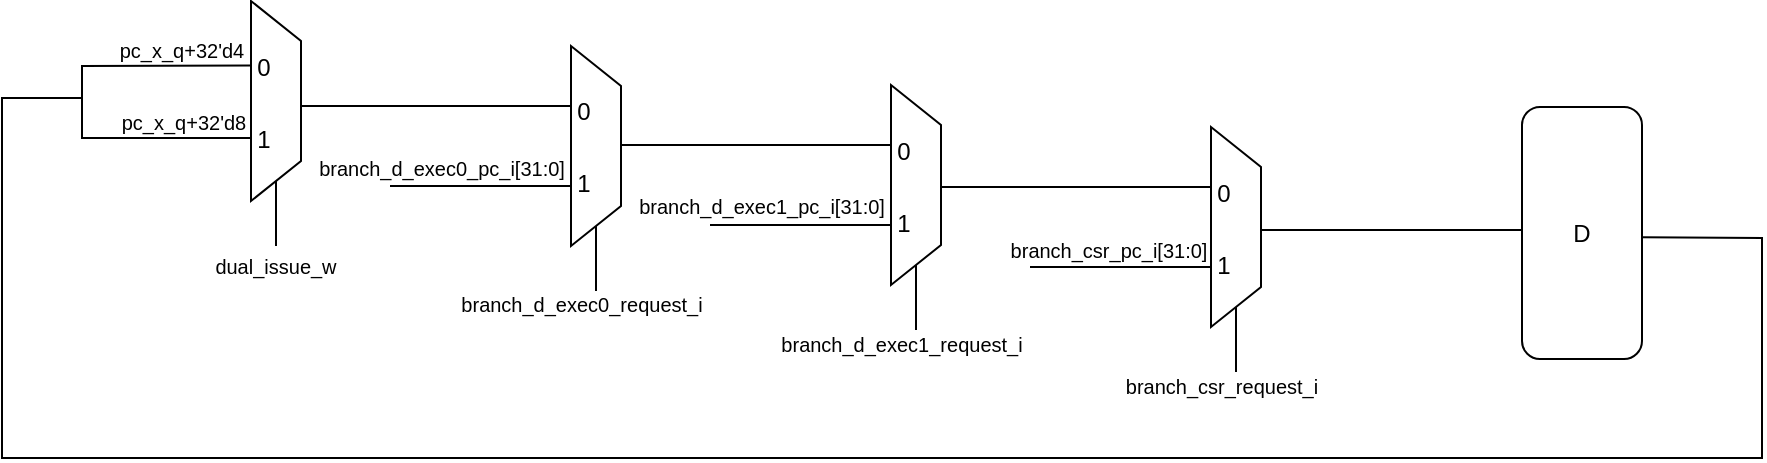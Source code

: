 <mxfile version="21.5.0" type="device">
  <diagram name="第 1 页" id="4mdqMoitLNmamL49rpm4">
    <mxGraphModel dx="1430" dy="831" grid="1" gridSize="10" guides="1" tooltips="1" connect="1" arrows="1" fold="1" page="1" pageScale="1" pageWidth="1169" pageHeight="827" math="0" shadow="0">
      <root>
        <mxCell id="0" />
        <mxCell id="1" parent="0" />
        <mxCell id="StxeraYVBeR2UehlivjP-1" value="" style="shape=trapezoid;perimeter=trapezoidPerimeter;whiteSpace=wrap;html=1;fixedSize=1;rotation=90;" vertex="1" parent="1">
          <mxGeometry x="167" y="249" width="100" height="25" as="geometry" />
        </mxCell>
        <mxCell id="StxeraYVBeR2UehlivjP-6" value="&lt;font style=&quot;font-size: 10px;&quot;&gt;pc_x_q+32&#39;d8&lt;/font&gt;" style="text;strokeColor=none;align=center;fillColor=none;html=1;verticalAlign=middle;whiteSpace=wrap;rounded=0;" vertex="1" parent="1">
          <mxGeometry x="136" y="265.5" width="70" height="13.5" as="geometry" />
        </mxCell>
        <mxCell id="StxeraYVBeR2UehlivjP-7" value="&lt;p style=&quot;line-height: 100%;&quot;&gt;0&lt;br&gt;&lt;br&gt;&lt;br&gt;1&lt;/p&gt;" style="text;strokeColor=none;align=center;fillColor=none;html=1;verticalAlign=middle;whiteSpace=wrap;rounded=0;" vertex="1" parent="1">
          <mxGeometry x="206" y="236.5" width="10" height="50" as="geometry" />
        </mxCell>
        <mxCell id="StxeraYVBeR2UehlivjP-8" value="&lt;font style=&quot;font-size: 10px;&quot;&gt;pc_x_q+32&#39;d4&lt;/font&gt;" style="text;strokeColor=none;align=center;fillColor=none;html=1;verticalAlign=middle;whiteSpace=wrap;rounded=0;" vertex="1" parent="1">
          <mxGeometry x="135" y="229.5" width="70" height="13.5" as="geometry" />
        </mxCell>
        <mxCell id="StxeraYVBeR2UehlivjP-9" value="" style="endArrow=none;html=1;rounded=0;exitX=0.525;exitY=0;exitDx=0;exitDy=0;exitPerimeter=0;" edge="1" parent="1" source="StxeraYVBeR2UehlivjP-1">
          <mxGeometry width="50" height="50" relative="1" as="geometry">
            <mxPoint x="224" y="304" as="sourcePoint" />
            <mxPoint x="364" y="264" as="targetPoint" />
          </mxGeometry>
        </mxCell>
        <mxCell id="StxeraYVBeR2UehlivjP-11" value="" style="endArrow=none;html=1;rounded=0;entryX=1;entryY=0.5;entryDx=0;entryDy=0;" edge="1" parent="1" target="StxeraYVBeR2UehlivjP-1">
          <mxGeometry width="50" height="50" relative="1" as="geometry">
            <mxPoint x="217" y="334" as="sourcePoint" />
            <mxPoint x="254" y="294" as="targetPoint" />
          </mxGeometry>
        </mxCell>
        <mxCell id="StxeraYVBeR2UehlivjP-12" value="&lt;font style=&quot;font-size: 10px;&quot;&gt;dual_issue_w&lt;/font&gt;" style="text;strokeColor=none;align=center;fillColor=none;html=1;verticalAlign=middle;whiteSpace=wrap;rounded=0;" vertex="1" parent="1">
          <mxGeometry x="172" y="334" width="90" height="20" as="geometry" />
        </mxCell>
        <mxCell id="StxeraYVBeR2UehlivjP-13" value="" style="shape=trapezoid;perimeter=trapezoidPerimeter;whiteSpace=wrap;html=1;fixedSize=1;rotation=90;" vertex="1" parent="1">
          <mxGeometry x="327" y="271.5" width="100" height="25" as="geometry" />
        </mxCell>
        <mxCell id="StxeraYVBeR2UehlivjP-14" value="&lt;p style=&quot;line-height: 100%;&quot;&gt;0&lt;br&gt;&lt;br&gt;&lt;br&gt;1&lt;/p&gt;" style="text;strokeColor=none;align=center;fillColor=none;html=1;verticalAlign=middle;whiteSpace=wrap;rounded=0;" vertex="1" parent="1">
          <mxGeometry x="366" y="259" width="10" height="50" as="geometry" />
        </mxCell>
        <mxCell id="StxeraYVBeR2UehlivjP-16" value="" style="endArrow=none;html=1;rounded=0;entryX=1;entryY=0.5;entryDx=0;entryDy=0;" edge="1" parent="1" target="StxeraYVBeR2UehlivjP-13">
          <mxGeometry width="50" height="50" relative="1" as="geometry">
            <mxPoint x="377" y="356.5" as="sourcePoint" />
            <mxPoint x="414" y="316.5" as="targetPoint" />
          </mxGeometry>
        </mxCell>
        <mxCell id="StxeraYVBeR2UehlivjP-18" value="" style="endArrow=none;html=1;rounded=0;" edge="1" parent="1">
          <mxGeometry width="50" height="50" relative="1" as="geometry">
            <mxPoint x="274" y="304" as="sourcePoint" />
            <mxPoint x="364" y="304" as="targetPoint" />
            <Array as="points" />
          </mxGeometry>
        </mxCell>
        <mxCell id="StxeraYVBeR2UehlivjP-19" value="&lt;font style=&quot;font-size: 10px;&quot;&gt;branch_d_exec0_pc_i[31:0]&lt;/font&gt;" style="text;strokeColor=none;align=center;fillColor=none;html=1;verticalAlign=middle;whiteSpace=wrap;rounded=0;" vertex="1" parent="1">
          <mxGeometry x="239" y="284.5" width="122" height="20" as="geometry" />
        </mxCell>
        <mxCell id="StxeraYVBeR2UehlivjP-20" value="&lt;font style=&quot;font-size: 10px;&quot;&gt;branch_d_exec0_request_i&lt;/font&gt;" style="text;strokeColor=none;align=center;fillColor=none;html=1;verticalAlign=middle;whiteSpace=wrap;rounded=0;" vertex="1" parent="1">
          <mxGeometry x="309" y="353" width="122" height="20" as="geometry" />
        </mxCell>
        <mxCell id="StxeraYVBeR2UehlivjP-21" value="" style="endArrow=none;html=1;rounded=0;exitX=0.525;exitY=0;exitDx=0;exitDy=0;exitPerimeter=0;" edge="1" parent="1">
          <mxGeometry width="50" height="50" relative="1" as="geometry">
            <mxPoint x="390" y="283.5" as="sourcePoint" />
            <mxPoint x="524" y="283.5" as="targetPoint" />
          </mxGeometry>
        </mxCell>
        <mxCell id="StxeraYVBeR2UehlivjP-22" value="" style="shape=trapezoid;perimeter=trapezoidPerimeter;whiteSpace=wrap;html=1;fixedSize=1;rotation=90;" vertex="1" parent="1">
          <mxGeometry x="487" y="291" width="100" height="25" as="geometry" />
        </mxCell>
        <mxCell id="StxeraYVBeR2UehlivjP-23" value="&lt;p style=&quot;line-height: 100%;&quot;&gt;0&lt;br&gt;&lt;br&gt;&lt;br&gt;1&lt;/p&gt;" style="text;strokeColor=none;align=center;fillColor=none;html=1;verticalAlign=middle;whiteSpace=wrap;rounded=0;" vertex="1" parent="1">
          <mxGeometry x="526" y="278.5" width="10" height="50" as="geometry" />
        </mxCell>
        <mxCell id="StxeraYVBeR2UehlivjP-24" value="" style="endArrow=none;html=1;rounded=0;entryX=1;entryY=0.5;entryDx=0;entryDy=0;" edge="1" parent="1" target="StxeraYVBeR2UehlivjP-22">
          <mxGeometry width="50" height="50" relative="1" as="geometry">
            <mxPoint x="537" y="376" as="sourcePoint" />
            <mxPoint x="574" y="336" as="targetPoint" />
          </mxGeometry>
        </mxCell>
        <mxCell id="StxeraYVBeR2UehlivjP-25" value="" style="endArrow=none;html=1;rounded=0;" edge="1" parent="1">
          <mxGeometry width="50" height="50" relative="1" as="geometry">
            <mxPoint x="434" y="323.5" as="sourcePoint" />
            <mxPoint x="524" y="323.5" as="targetPoint" />
            <Array as="points" />
          </mxGeometry>
        </mxCell>
        <mxCell id="StxeraYVBeR2UehlivjP-26" value="&lt;font style=&quot;font-size: 10px;&quot;&gt;branch_d_exec1_pc_i[31:0]&lt;/font&gt;" style="text;strokeColor=none;align=center;fillColor=none;html=1;verticalAlign=middle;whiteSpace=wrap;rounded=0;" vertex="1" parent="1">
          <mxGeometry x="399" y="304" width="122" height="20" as="geometry" />
        </mxCell>
        <mxCell id="StxeraYVBeR2UehlivjP-27" value="&lt;font style=&quot;font-size: 10px;&quot;&gt;branch_d_exec1_request_i&lt;/font&gt;" style="text;strokeColor=none;align=center;fillColor=none;html=1;verticalAlign=middle;whiteSpace=wrap;rounded=0;" vertex="1" parent="1">
          <mxGeometry x="469" y="372.5" width="122" height="20" as="geometry" />
        </mxCell>
        <mxCell id="StxeraYVBeR2UehlivjP-28" value="" style="endArrow=none;html=1;rounded=0;exitX=0.525;exitY=0;exitDx=0;exitDy=0;exitPerimeter=0;" edge="1" parent="1">
          <mxGeometry width="50" height="50" relative="1" as="geometry">
            <mxPoint x="550" y="304.5" as="sourcePoint" />
            <mxPoint x="684" y="304.5" as="targetPoint" />
          </mxGeometry>
        </mxCell>
        <mxCell id="StxeraYVBeR2UehlivjP-29" value="" style="shape=trapezoid;perimeter=trapezoidPerimeter;whiteSpace=wrap;html=1;fixedSize=1;rotation=90;" vertex="1" parent="1">
          <mxGeometry x="647" y="312" width="100" height="25" as="geometry" />
        </mxCell>
        <mxCell id="StxeraYVBeR2UehlivjP-30" value="&lt;p style=&quot;line-height: 100%;&quot;&gt;0&lt;br&gt;&lt;br&gt;&lt;br&gt;1&lt;/p&gt;" style="text;strokeColor=none;align=center;fillColor=none;html=1;verticalAlign=middle;whiteSpace=wrap;rounded=0;" vertex="1" parent="1">
          <mxGeometry x="686" y="299.5" width="10" height="50" as="geometry" />
        </mxCell>
        <mxCell id="StxeraYVBeR2UehlivjP-31" value="" style="endArrow=none;html=1;rounded=0;entryX=1;entryY=0.5;entryDx=0;entryDy=0;" edge="1" parent="1" target="StxeraYVBeR2UehlivjP-29">
          <mxGeometry width="50" height="50" relative="1" as="geometry">
            <mxPoint x="697" y="397" as="sourcePoint" />
            <mxPoint x="734" y="357" as="targetPoint" />
          </mxGeometry>
        </mxCell>
        <mxCell id="StxeraYVBeR2UehlivjP-32" value="" style="endArrow=none;html=1;rounded=0;" edge="1" parent="1">
          <mxGeometry width="50" height="50" relative="1" as="geometry">
            <mxPoint x="594" y="344.5" as="sourcePoint" />
            <mxPoint x="684" y="344.5" as="targetPoint" />
            <Array as="points" />
          </mxGeometry>
        </mxCell>
        <mxCell id="StxeraYVBeR2UehlivjP-33" value="&lt;font style=&quot;font-size: 10px;&quot;&gt;branch_csr_pc_i[31:0]&lt;/font&gt;" style="text;strokeColor=none;align=center;fillColor=none;html=1;verticalAlign=middle;whiteSpace=wrap;rounded=0;" vertex="1" parent="1">
          <mxGeometry x="586" y="326" width="95" height="20" as="geometry" />
        </mxCell>
        <mxCell id="StxeraYVBeR2UehlivjP-34" value="&lt;span style=&quot;font-size: 10px;&quot;&gt;branch_csr_request_i&lt;/span&gt;" style="text;strokeColor=none;align=center;fillColor=none;html=1;verticalAlign=middle;whiteSpace=wrap;rounded=0;" vertex="1" parent="1">
          <mxGeometry x="629" y="393.5" width="122" height="20" as="geometry" />
        </mxCell>
        <mxCell id="StxeraYVBeR2UehlivjP-35" value="D" style="rounded=1;whiteSpace=wrap;html=1;" vertex="1" parent="1">
          <mxGeometry x="840" y="264.5" width="60" height="126" as="geometry" />
        </mxCell>
        <mxCell id="StxeraYVBeR2UehlivjP-36" value="" style="endArrow=none;html=1;rounded=0;exitX=0.525;exitY=0;exitDx=0;exitDy=0;exitPerimeter=0;" edge="1" parent="1">
          <mxGeometry width="50" height="50" relative="1" as="geometry">
            <mxPoint x="710" y="326" as="sourcePoint" />
            <mxPoint x="840" y="326" as="targetPoint" />
          </mxGeometry>
        </mxCell>
        <mxCell id="StxeraYVBeR2UehlivjP-37" value="" style="endArrow=none;html=1;rounded=0;exitX=1.001;exitY=0.517;exitDx=0;exitDy=0;exitPerimeter=0;entryX=0.323;entryY=1;entryDx=0;entryDy=0;entryPerimeter=0;" edge="1" parent="1" source="StxeraYVBeR2UehlivjP-35" target="StxeraYVBeR2UehlivjP-1">
          <mxGeometry width="50" height="50" relative="1" as="geometry">
            <mxPoint x="980" y="340" as="sourcePoint" />
            <mxPoint x="140" y="250" as="targetPoint" />
            <Array as="points">
              <mxPoint x="960" y="330" />
              <mxPoint x="960" y="440" />
              <mxPoint x="80" y="440" />
              <mxPoint x="80" y="260" />
              <mxPoint x="120" y="260" />
              <mxPoint x="120" y="244" />
            </Array>
          </mxGeometry>
        </mxCell>
        <mxCell id="StxeraYVBeR2UehlivjP-38" value="" style="endArrow=none;html=1;rounded=0;entryX=0.685;entryY=1.007;entryDx=0;entryDy=0;entryPerimeter=0;" edge="1" parent="1" target="StxeraYVBeR2UehlivjP-1">
          <mxGeometry width="50" height="50" relative="1" as="geometry">
            <mxPoint x="120" y="260.5" as="sourcePoint" />
            <mxPoint x="200" y="280" as="targetPoint" />
            <Array as="points">
              <mxPoint x="120" y="280" />
            </Array>
          </mxGeometry>
        </mxCell>
      </root>
    </mxGraphModel>
  </diagram>
</mxfile>
